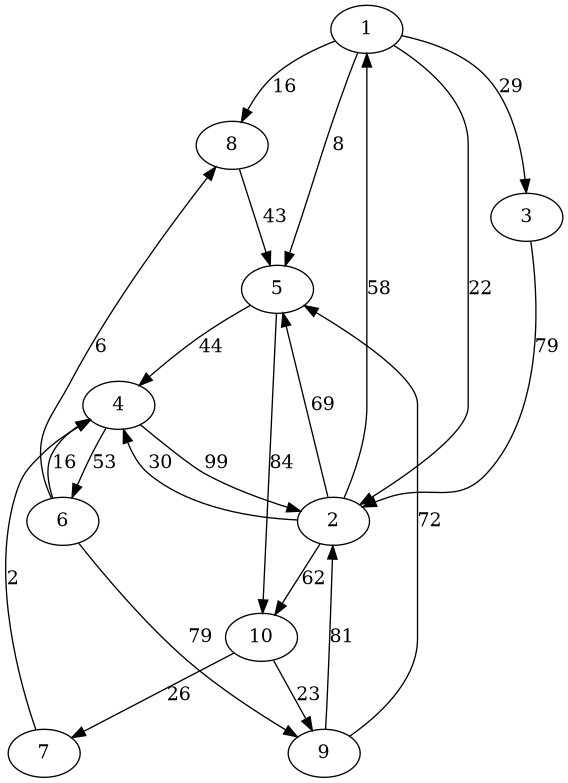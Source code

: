 @startuml
digraph G {
	1 -> 8 [label = 16]
	1 -> 2 [label = 22]
	1 -> 3 [label = 29]
	1 -> 5 [label = 8]
	2 -> 4 [label = 30]
	2 -> 10 [label = 62]
	2 -> 1 [label = 58]
	2 -> 5 [label = 69]
	3 -> 2 [label = 79]
	4 -> 6 [label = 53]
	4 -> 2 [label = 99]
	5 -> 10 [label = 84]
	5 -> 4 [label = 44]
	6 -> 8 [label = 6]
	6 -> 4 [label = 16]
	6 -> 9 [label = 79]
	7 -> 4 [label = 2]
	8 -> 5 [label = 43]
	9 -> 5 [label = 72]
	9 -> 2 [label = 81]
	10 -> 9 [label = 23]
	10 -> 7 [label = 26]
}
@enduml
